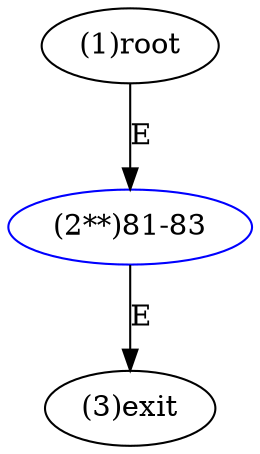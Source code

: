 digraph "" { 
1[ label="(1)root"];
2[ label="(2**)81-83",color=blue];
3[ label="(3)exit"];
1->2[ label="E"];
2->3[ label="E"];
}